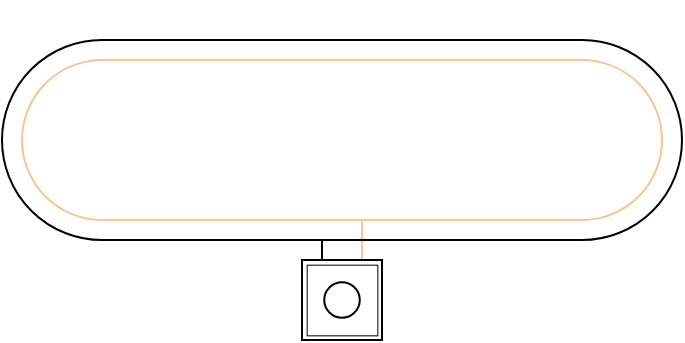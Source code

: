 <mxfile version="23.1.5" type="device">
  <diagram name="Einfaches Gleisoval" id="Dba_WRHYRc-EiYYnUah4">
    <mxGraphModel dx="176" dy="99" grid="1" gridSize="10" guides="1" tooltips="1" connect="1" arrows="1" fold="1" page="0" pageScale="1" pageWidth="827" pageHeight="1169" math="0" shadow="0">
      <root>
        <mxCell id="0" />
        <mxCell id="1" parent="0" />
        <mxCell id="vQ_0vpx-2npu2y2imYMh-18" value="" style="endArrow=none;html=1;rounded=0;strokeColor=#f8c596;" parent="1" edge="1">
          <mxGeometry width="50" height="50" relative="1" as="geometry">
            <mxPoint x="250" y="280" as="sourcePoint" />
            <mxPoint x="250" y="300" as="targetPoint" />
          </mxGeometry>
        </mxCell>
        <mxCell id="vQ_0vpx-2npu2y2imYMh-17" value="" style="endArrow=none;html=1;rounded=0;" parent="1" edge="1">
          <mxGeometry width="50" height="50" relative="1" as="geometry">
            <mxPoint x="230" y="290" as="sourcePoint" />
            <mxPoint x="230" y="310" as="targetPoint" />
          </mxGeometry>
        </mxCell>
        <mxCell id="vQ_0vpx-2npu2y2imYMh-16" value="" style="ellipse;whiteSpace=wrap;html=1;aspect=fixed;" parent="1" vertex="1">
          <mxGeometry x="310" y="190" width="100" height="100" as="geometry" />
        </mxCell>
        <mxCell id="vQ_0vpx-2npu2y2imYMh-5" value="" style="group" parent="1" vertex="1" connectable="0">
          <mxGeometry x="220" y="300" width="40" height="40" as="geometry" />
        </mxCell>
        <mxCell id="vQ_0vpx-2npu2y2imYMh-2" value="" style="rounded=0;whiteSpace=wrap;html=1;" parent="vQ_0vpx-2npu2y2imYMh-5" vertex="1">
          <mxGeometry width="40" height="40" as="geometry" />
        </mxCell>
        <mxCell id="vQ_0vpx-2npu2y2imYMh-3" value="" style="rounded=0;whiteSpace=wrap;html=1;strokeWidth=0.5;" parent="vQ_0vpx-2npu2y2imYMh-5" vertex="1">
          <mxGeometry x="2.333" y="2.333" width="35.333" height="35.333" as="geometry" />
        </mxCell>
        <mxCell id="vQ_0vpx-2npu2y2imYMh-4" value="" style="ellipse;whiteSpace=wrap;html=1;aspect=fixed;" parent="vQ_0vpx-2npu2y2imYMh-5" vertex="1">
          <mxGeometry x="11.11" y="11.11" width="17.778" height="17.778" as="geometry" />
        </mxCell>
        <mxCell id="vQ_0vpx-2npu2y2imYMh-15" value="" style="ellipse;whiteSpace=wrap;html=1;aspect=fixed;" parent="1" vertex="1">
          <mxGeometry x="70" y="190" width="100" height="100" as="geometry" />
        </mxCell>
        <mxCell id="vQ_0vpx-2npu2y2imYMh-11" value="" style="ellipse;whiteSpace=wrap;html=1;aspect=fixed;strokeColor=#f8c596;" parent="1" vertex="1">
          <mxGeometry x="80" y="200" width="80" height="80" as="geometry" />
        </mxCell>
        <mxCell id="vQ_0vpx-2npu2y2imYMh-12" value="" style="rounded=0;whiteSpace=wrap;html=1;strokeColor=none;" parent="1" vertex="1">
          <mxGeometry x="120" y="170" width="60" height="140" as="geometry" />
        </mxCell>
        <mxCell id="vQ_0vpx-2npu2y2imYMh-13" value="" style="ellipse;whiteSpace=wrap;html=1;aspect=fixed;strokeColor=#f8c596;" parent="1" vertex="1">
          <mxGeometry x="320" y="200" width="80" height="80" as="geometry" />
        </mxCell>
        <mxCell id="vQ_0vpx-2npu2y2imYMh-14" value="" style="rounded=0;whiteSpace=wrap;html=1;strokeColor=none;" parent="1" vertex="1">
          <mxGeometry x="300" y="170" width="60" height="140" as="geometry" />
        </mxCell>
        <mxCell id="vQ_0vpx-2npu2y2imYMh-9" value="" style="endArrow=none;html=1;rounded=0;strokeColor=#f8c596;" parent="1" edge="1">
          <mxGeometry width="50" height="50" relative="1" as="geometry">
            <mxPoint x="120" y="200" as="sourcePoint" />
            <mxPoint x="360" y="200" as="targetPoint" />
          </mxGeometry>
        </mxCell>
        <mxCell id="vQ_0vpx-2npu2y2imYMh-10" value="" style="endArrow=none;html=1;rounded=0;strokeColor=#f8c596;" parent="1" edge="1">
          <mxGeometry width="50" height="50" relative="1" as="geometry">
            <mxPoint x="120" y="280" as="sourcePoint" />
            <mxPoint x="360" y="280" as="targetPoint" />
          </mxGeometry>
        </mxCell>
        <mxCell id="vQ_0vpx-2npu2y2imYMh-1" value="" style="endArrow=none;html=1;rounded=0;" parent="1" edge="1">
          <mxGeometry width="50" height="50" relative="1" as="geometry">
            <mxPoint x="120" y="190" as="sourcePoint" />
            <mxPoint x="360" y="190" as="targetPoint" />
          </mxGeometry>
        </mxCell>
        <mxCell id="vQ_0vpx-2npu2y2imYMh-6" value="" style="endArrow=none;html=1;rounded=0;" parent="1" edge="1">
          <mxGeometry width="50" height="50" relative="1" as="geometry">
            <mxPoint x="120" y="290" as="sourcePoint" />
            <mxPoint x="360" y="290" as="targetPoint" />
          </mxGeometry>
        </mxCell>
      </root>
    </mxGraphModel>
  </diagram>
</mxfile>

